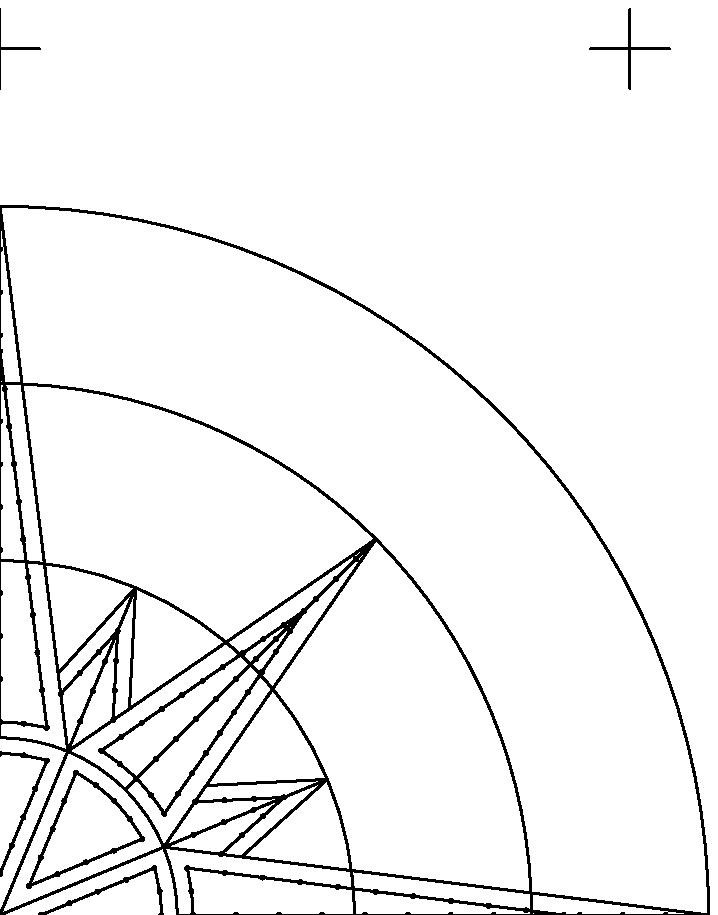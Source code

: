 %%%% stlltn02.mp
%% Created by Laurence D. Finston (LDF) Mi Jul  1 19:04:29 CEST 2009


%% DO NOT DELETE!  It was written by hand, _not_ generated!  
%% LDF 2010.08.06.

%% * (1) Copyright and License.

%%%% This file is part of GNU 3DLDF, a package for three-dimensional drawing.  
%%%% Copyright (C) 2010, 2011, 2012, 2013, 2014 The Free Software Foundation  

%%%% GNU 3DLDF is free software; you can redistribute it and/or modify 
%%%% it under the terms of the GNU General Public License as published by 
%%%% the Free Software Foundation; either version 3 of the License, or 
%%%% (at your option) any later version.  

%%%% GNU 3DLDF is distributed in the hope that it will be useful, 
%%%% but WITHOUT ANY WARRANTY; without even the implied warranty of 
%%%% MERCHANTABILITY or FITNESS FOR A PARTICULAR PURPOSE.  See the 
%%%% GNU General Public License for more details.  

%%%% You should have received a copy of the GNU General Public License 
%%%% along with GNU 3DLDF; if not, write to the Free Software 
%%%% Foundation, Inc., 51 Franklin St, Fifth Floor, Boston, MA  02110-1301  USA 

%%%% GNU 3DLDF is a GNU package.  
%%%% It is part of the GNU Project of the  
%%%% Free Software Foundation 
%%%% and is published under the GNU General Public License. 
%%%% See the website http://www.gnu.org 
%%%% for more information.   
%%%% GNU 3DLDF is available for downloading from 
%%%% http://www.gnu.org/software/3dldf/LDF.html.

%%%% Please send bug reports to Laurence.Finston@gmx.de
%%%% The mailing list help-3dldf@gnu.org is available for people to 
%%%% ask other users for help.  
%%%% The mailing list info-3dldf@gnu.org is for sending 
%%%% announcements to users. To subscribe to these mailing lists, send an 
%%%% email with ``subscribe <email-address>'' as the subject.  

%%%% The author can be contacted at: 

%%%% Laurence D. Finston 
%%%% c/o Free Software Foundation, Inc. 
%%%% 51 Franklin St, Fifth Floor 
%%%% Boston, MA  02110-1301  
%%%% USA

%%%% Laurence.Finston@gmx.de


%% Run the following commands:
%% mpost stlltn02.mp
%% tex stlltn02.txt
%% dvips -o stlltn02.ps stlltn02.dvi

%% * (1) Top

%% * (1) Stellation Pattern 2


%% ** (2) Declarations

pair p[];

string s;

f = .75;  % Scaling factor for circles

% diam_0 =  8cm * f;
% diam_1 = 13cm * f;
% diam_2 = 18cm * f;
% diam_3 = 23cm * f;

diam_0 =  6cm * f;
diam_1 = 12cm * f;
diam_2 = 18cm * f;
diam_3 = 24cm * f;

offset = .20cm;  %% Setting this value too low results in paths
                 %% failing to intersect.

diam_offset = diam_0 + 2 * offset;


%% *** (3) Pens

%pen_diam = .5mm;
%dot_diam = .5mm;

pen_diam = .375mm;
dot_diam = .75mm;

pen dot_pen;
pickup pencircle scaled dot_diam;
dot_pen = currentpen;

pickup pencircle scaled pen_diam;
pen line_pen;
line_pen = currentpen;

pen big_pen;
pickup pencircle scaled 1mm;
big_pen = currentpen;

pickup line_pen;

%% *** (3) Paths

path q[];

%% *** (3) Pictures

picture temp_picture;

temp_picture = nullpicture;

picture circle_picture;
picture north_picture;
picture northeast_picture;
picture north_northeast_picture;
picture north_northwest_picture;

picture circle_label_picture;
picture north_label_picture;
picture northeast_label_picture;
picture north_northeast_label_picture;
picture north_northwest_label_picture;

picture pie_slice_picture;
picture pie_slice_label_picture;

picture cross_hair_picture;

%% ** (2) Circles

q0 = fullcircle scaled diam_0;
q1 = fullcircle scaled diam_1;
q2 = fullcircle scaled diam_2;
q3 = fullcircle scaled diam_3;

path offset_circle;

offset_circle = fullcircle scaled diam_offset;

%% *** (3) Draw circles

draw q0; 
draw q1;
draw q2;
draw q3; 

%draw offset_circle;


%% *** (3) Dots and lines on inner circle


for i = 0 upto 15:
   p[i] = (point 0 of q0) rotated (22.5 * i);
%   drawdot p[i] withpen dot_pen;
endfor;

% for i = 1 upto 31:
%    drawdot p0 rotated (11.25 * i) withpen dot_pen;
% endfor;  

%drawdot origin withpen dot_pen;

%% *** (3) Lines on inner circle

pickup line_pen;

for i = 1 step 2 until 15:
   draw origin -- p[i];
endfor;  


circle_picture = currentpicture;
currentpicture := nullpicture;

for i = 1 upto 7:
  s := decimal i;
  dotlabel.top(s, p[i]);
endfor;

for i = 9 upto 15:
  s := decimal i;
  dotlabel.bot(s, p[i]);
endfor;

dotlabel.rt("0", p0);
dotlabel.lft("8", p8);

circle_label_picture = currentpicture;

currentpicture := nullpicture;

%% ** (2) North Triangles

pickup line_pen;

p16 = p4 shifted (0, .5(diam_3 - diam_0));

q4 = p3 -- p16 -- p5;

draw q4;

draw p4 -- p16;


p17 = (p5 -- p16) intersectionpoint offset_circle;

p18 = p5 rotatedaround (p17, 90);

p19 = p18 shifted (2 * (p17 - p5));

p20 = (p18 -- p19) intersectionpoint offset_circle;

p21 = 30[p20, p19]; %% !! The coefficient here may need to be increased,
                    %% otherwise, the lines may not intersect.
                    %% LDF 2009.07.05. 

p22 = (p20 -- p21)  intersectionpoint (p4 -- p16);

p23 = p20 reflectedabout (p4, p16);

pair i;

i = p23 intersectiontimes offset_circle;

a = ypart i;

i := p20 intersectiontimes offset_circle;
b = ypart i;

q5 = subpath(a, b) of offset_circle;

draw q5;

q6 = p23 -- p22 -- p20;

draw q6;

p33 =  point 1 of q5;

for i = 1 upto 11:
   drawdot (i/12)[p33, p16] withpen dot_pen;
endfor;

%% **** (4) Add dots to lines

for i = 0 upto 10:
   drawdot (i/10)[p20, p22] withpen dot_pen;
   drawdot (i/10)[p23, p22] withpen dot_pen;
endfor;

for i = 1 upto 3:
  drawdot point (i*.5) of q5 withpen dot_pen;
endfor;

%% *** (3) Finish North picture

north_picture = currentpicture;

currentpicture := nullpicture;

%% *** (3) North labels

dotlabel.top("16", p16);
dotlabel.lft("17", p17);
dotlabel.top("18", p18);
dotlabel.top("19", p19);
dotlabel.top("20", p20);
dotlabel.top("21", p21);
dotlabel.top("22", p22);
dotlabel.top("23", p23);
dotlabel.urt("33", p33);


north_label_picture = currentpicture;
currentpicture := nullpicture;

%% ** (2) Northeast Triangles

%% Start with p24

pickup line_pen;

p24 = (p4 shifted (0, .5(diam_2 - diam_0))) rotated -45;

draw p2 -- p24;

q7 = p1 -- p24 -- p3;

draw q7;

%draw offset_circle;

p25 = (p3 -- p24) intersectionpoint offset_circle;

p26 = p3 rotatedaround (p25, 90);

p27 = .5[p25, p24];

p28 = p26 shifted (p27 - p25);

p29 = 6[p26, p28];

p30 = (p26 -- p29) intersectionpoint (p2 -- p24);
p31 = (p26 -- p29) intersectionpoint offset_circle;

draw p30 -- p31;

p32 = p31 reflectedabout (p2, p24);

i := p31 intersectiontimes offset_circle;

a := ypart i;

i := p32 intersectiontimes offset_circle;
b := ypart i;

q8 = subpath(a, b) of offset_circle;

draw q8;

draw p30 -- p32;

%% **** (4) Add dots to lines

for i = 0 upto 10:
   drawdot (i/10)[p30, p31] withpen dot_pen;
   drawdot (i/10)[p30, p32] withpen dot_pen;
endfor;

for i = 1 upto 3:
  drawdot point (i*.5) of q8 withpen dot_pen;
endfor;


p34 =  point 1 of q8;

for i = 1 upto 11:
   drawdot (i/12)[p34, p24] withpen dot_pen;
endfor;

%% *** (3) Finish Northeast picture

northeast_picture = currentpicture;

currentpicture := nullpicture;

%% *** (3) Northeast labels

dotlabel.top("24", p24);
dotlabel.top("25", p25);
%dotlabel.top("26", p26);
%dotlabel.top("27", p27);
%dotlabel.top("28", p28);
%dotlabel.top("29", p29);
dotlabel.top("30", p30);
dotlabel.top("31", p31);
dotlabel.top("32", p32);

northeast_label_picture = currentpicture;
currentpicture := nullpicture;

%% *** (3) North_northeast picture

p60 =  (p4 shifted (0, .5(diam_1 - diam_0))) rotated -22.5;

p61 = (p3 -- p16) intersectionpoint (p4 -- p60);

p62 = (p3 -- p24) intersectionpoint (p2 -- p60);

draw p61 -- p60 -- p62;

draw p3 -- p60;

a := angle (p60 - p61);

p63 = (p61 shifted (offset, 0)) rotatedaround (p61, a - 90);

p64 = p60 shifted (p63 - p61);

p65 = 1.5[p64, p63];

p66 = (p65 -- p64) intersectionpoint (p3 -- p60);

p67 = (p65 -- p64) intersectionpoint (p3 -- p16);

a := angle (p60 - p62);

p68 = (p62 shifted (-offset, 0)) rotatedaround (p62, 90 - a);

p69 = whatever[p3, p62];
p69 = whatever[p68, p66];

draw p67 -- p66 -- p69;

%% *** (3) Dots on lines

pickup line_pen;


for i = 0 upto 3:
   drawdot (i/3)[p67, p66] withpen dot_pen;
   drawdot (i/3)[p69, p66] withpen dot_pen;
endfor;   

for i = 1 upto 4:
   drawdot (i/4)[p3, p66] withpen dot_pen;
endfor;   


north_northeast_picture = currentpicture;

currentpicture := nullpicture;

%% *** (3) North_northeast labels

%if false:
if true:
dotlabel.bot("1", p1);
dotlabel.bot("2", p2);
dotlabel.bot("3", p3);
dotlabel.bot("4", p4);
dotlabel.bot("5", p5);
dotlabel.top("60", p60);
dotlabel.lft("61", p61);
dotlabel.top("16", p16);
dotlabel.rt("62", p62);
%dotlabel.urt("63", p63);
%dotlabel.top("64", p64);
%dotlabel.top("65", p65);
dotlabel.top("66", p66);
dotlabel.top("67", p67);
%dotlabel.top("68", p68);
dotlabel.top("69", p69);
fi

north_northeast_label_picture = currentpicture;
currentpicture := nullpicture;

%% ** (2) North_northwest picture
%%
%% I've had to add these pictures because of inaccuracies when 
%% rotating north_northeast_picture.
%% LDF 2009.07.06

pickup line_pen;

p110 = 3[origin, p5];
p111 = (origin -- p110) intersectionpoint q1;

draw p5 -- p111;

p112 = 4[origin, p6];
p113 = (origin -- p112) intersectionpoint q2;

p114 = (p113 -- p5) intersectionpoint (p6 -- p111);

p115 = (p5 -- p16) intersectionpoint (p4 -- p111);

draw p114 -- p111 -- p115;

a := angle (p111 - p114);

p116 = (p114 shifted (offset, 0)) rotatedaround (p114, a - 90);

p117 = (p111 shifted (offset, 0)) rotatedaround (p111, a - 90);

p118 = whatever[p116, p117];
p118 = whatever[p5, p113];

p119 = whatever[p116, p117];
p119 = whatever[p5, p111];

a := angle (p111 - p115);

p120 = (p115 shifted (-offset, 0)) rotatedaround (p115, a - 90);

%show (p119 - p120) / length (p119 - p120);
%show (p111 - p115) / length (p111 - p115);

p121 = whatever[p119, p120];
p121 = whatever[p5, p16];

draw p118 -- p119 -- p121;


%% *** (3) Dots on lines

pickup line_pen;

for i = 0 upto 3:
   drawdot (i/3)[p118, p119] withpen dot_pen;
   drawdot (i/3)[p121, p119] withpen dot_pen;
endfor;   

for i = 1 upto 4:
   drawdot (i/4)[p5, p119] withpen dot_pen;
endfor;   


north_northwest_picture = currentpicture;

currentpicture := nullpicture;


%% *** (3) North_northwest labels

%if false:
if true:
dotlabel.top("110", p110);
dotlabel.lft("111", p111);
dotlabel.top("113", p113);
dotlabel.lft("114", p114);
dotlabel.rt("115", p115);
%dotlabel.top("116", p116);
%dotlabel.top("117", p117);
dotlabel.top("118", p118);
dotlabel.ulft("119", p119);
%dotlabel.top("120", p120);
dotlabel.top("121", p121);
fi

north_northwest_label_picture = currentpicture;
currentpicture := nullpicture;

%% *** (2) Pie-slices (inner circle)

p80 = p4 shifted (0, -offset);

q20 = fullcircle scaled (2 * length p80);

%draw q20 dashed withdots;

p81 = .5[origin, p5];

p82 = ((0, offset) rotated 22.5 shifted p81) rotatedabout (p81, -90);

p83 - p82 = p5 - p81;

p84 = q20 intersectionpoint (p83 -- p82);

p85 = whatever[origin, p80];
p85 = whatever[p84, p82];

p86 = p84 reflectedabout (origin, p80);

draw p84 -- p85 -- p86;

i := p86 intersectiontimes q20;
a := ypart i;

i := p84 intersectiontimes q20;
b := ypart i;

draw subpath (a, b) of q20;


%% *** (3) Dots on lines

for i = 0 upto 4:
   drawdot (i/4)[p85, p84] withpen dot_pen;
   drawdot (i/4)[p85, p86] withpen dot_pen;
endfor;

for i = 1 upto 3:
   drawdot point (a + i * (b - a)/4) of q20 withpen dot_pen;
endfor;


%% *** (3) End of pie-slice picture

pie_slice_picture = currentpicture;
currentpicture := nullpicture;

%% *** (3) Pie-slice labels 

label.top("80", p80);
%dotlabel.lft("81", p81);
%dotlabel.rt("82", p82);
%dotlabel.top("83", p83);
label.top("84", p84);
label.top("85", p85);
label.top("86", p86);

pie_slice_label_picture = currentpicture;
currentpicture := nullpicture;

%% *** (3) Cross-hairs

cross_hair_length = .5cm;

p90 = (-cross_hair_length, 0);
p91 = (cross_hair_length, 0);
p92 = (0, -cross_hair_length);
p93 = (0, cross_hair_length);

pickup line_pen;

draw p90 -- p91;
draw p92 -- p93;

cross_hair_picture = currentpicture;
currentpicture := nullpicture;

%% ** (2) Figure 1

pickup line_pen;

beginfig(1);

  addto currentpicture also circle_picture;
%  addto currentpicture also circle_label_picture;

  addto currentpicture also north_picture;
%  addto currentpicture also north_label_picture;

  addto currentpicture also northeast_picture;
%  addto currentpicture also northeast_label_picture;

  addto currentpicture also north_northeast_picture;
%  addto currentpicture also north_northeast_label_picture;

  addto currentpicture also north_northwest_picture;
%  addto currentpicture also north_northwest_label_picture;

  addto currentpicture also pie_slice_picture;
%  addto currentpicture also pie_slice_label_picture;

  addto currentpicture also cross_hair_picture shifted (0cm, -11cm);
  addto currentpicture also cross_hair_picture shifted (-8cm, -11cm);
  addto currentpicture also cross_hair_picture shifted (8cm, -11cm);

  addto currentpicture also cross_hair_picture shifted (0cm,  11cm);
  addto currentpicture also cross_hair_picture shifted (-8cm, 11cm);
  addto currentpicture also cross_hair_picture shifted (8cm,  11cm);


%% *** (3) Copy 

for i = 1 upto 4:
   addto currentpicture also north_picture rotated (i * 90);
   addto currentpicture also northeast_picture rotated (i * 90);
   addto currentpicture also north_northeast_picture rotated (i * 90);
   addto currentpicture also north_northwest_picture rotated (i * 90);
   addto currentpicture also pie_slice_picture rotated (i * 90);
      addto currentpicture also pie_slice_picture rotated (i * 90 + 45);
 endfor;

%% *** (3) End of Figure 1

endfig;

%% ** (2) Figure 2.  Triangles and pie-slices for cutting out individually

pickup line_pen;

picture north_left_triangle_picture;
picture north_left_triangle_label_picture;

picture north_right_triangle_picture;
picture north_right_triangle_label_picture;

picture northeast_left_triangle_picture;
picture northeast_left_triangle_label_picture;

picture northeast_right_triangle_picture;
picture northeast_right_triangle_label_picture;

picture north_northeast_left_triangle_picture;
picture north_northeast_left_triangle_label_picture;

picture north_northeast_right_triangle_picture;
picture north_northeast_right_triangle_label_picture;

beginfig(2)

%draw q0;  %% Inner circle

draw p5 -- p16;
draw p4 -- p16;

%draw q5;

p50 = p16 shifted (.25cm, 0);
xpart p51 = xpart p50;
ypart p51 = ypart p4 - .5cm;

p52 = (p50 -- p51) intersectionpoint q0;
p53 = (p50 -- p51) intersectionpoint q5;

i := p53 intersectiontimes q5;

a := ypart i;

q9 = subpath(1, b) of q5;

draw q9;

draw p20 -- p22;

drawdot point 1.5 of q5 withpen dot_pen;

%% **** (4) Add dots to lines

drawdot p20 withpen dot_pen;
drawdot p33 withpen dot_pen;

for i = 1 upto 9:
   drawdot (i/10)[p20, p22] withpen dot_pen;
endfor;

for i = 1 upto 11:
   drawdot (i/12)[p33, p16] withpen dot_pen;
endfor;


p54 = (p3 -- p16) intersectionpoint (p50 -- p52);

draw p16 -- p54 -- p52;

q10 = subpath(1.5, 2.75) of q0;

draw q10;

north_left_triangle_picture = currentpicture;
currentpicture := nullpicture;

%% *** (3) Labels (North left triangle)

dotlabel.lrt("3", p3);
dotlabel.bot("4", p4);
dotlabel.ulft("5", p5);
dotlabel.top("6", p6);
dotlabel.top("16", p16);
dotlabel.lft("20", p20);
dotlabel.lft("22", p22);
%dotlabel.rt("23", p23);
dotlabel.ulft("33", p33);
dotlabel.urt("50", p50);
%dotlabel.bot("51", p51);
dotlabel.lrt("52", p52);
dotlabel.urt("53", p53);
dotlabel.rt("54", p54);

north_left_triangle_label_picture  = currentpicture;
currentpicture := nullpicture;

%% *** (3) 

%addto currentpicture also north_left_triangle_picture;
%addto currentpicture also north_left_triangle_label_picture;

temp_picture := north_left_triangle_picture rotated 180 shifted (1.75*(p16 - p4)) shifted (1cm, 0);

addto currentpicture also north_left_triangle_picture;
addto currentpicture also temp_picture;

temp_picture := currentpicture;

for i = 0 upto 5:  
   addto currentpicture also temp_picture shifted (i * 2.5cm, 0cm);
endfor;


%% *** (3) End of Figure 2 (North left triangles)

endfig;

%% ** (2) Figure 3 (North right triangles)

beginfig(3)

north_right_triangle_picture = north_left_triangle_picture reflectedabout (origin, (0, 1));


temp_picture := north_right_triangle_picture rotated 180 shifted (1.75*(p16 - p4)) shifted (1.5cm, 0);

addto currentpicture also north_right_triangle_picture;
addto currentpicture also temp_picture;

temp_picture := currentpicture;

for i = 0 upto 5:  
   addto currentpicture also temp_picture shifted (i * 2.5cm, 0cm);
endfor;


%% *** (3) End of Figure 3 (North right triangles)

endfig;


%% ** (2) Figure 4 (Northeast left triangles)



beginfig(4)

northeast_left_triangle_picture = nullpicture;

addto currentpicture also northeast_left_triangle_picture;

%% *** (3) End of Figure 4 (Northeast left triangles)

endfig;

%% ** (2) Figure 5 (Northeast right triangles)

beginfig(5)

northeast_right_triangle_picture = nullpicture;

addto currentpicture also northeast_right_triangle_picture;

%% *** (3) End of Figure 5 (Northeast right triangles)

endfig;

%% ** (2) Figure 6 (North_northeast left triangles)

beginfig(6)

north_northeast_left_triangle_picture = nullpicture;

addto currentpicture also north_northeast_left_triangle_picture;

%% *** (3) End of Figure 6 (North_northeast left triangles)

endfig;


%% ** (2) Figure 7 (North_northeast right triangles)

beginfig(7)

north_northeast_right_triangle_picture = nullpicture;

addto currentpicture also north_northeast_right_triangle_picture;


%% *** (3) End of Figure 7 (North_northeast right triangles)

endfig;


%% ** (2) Figure 8 (Pie-slices == inner circle)

beginfig(8)

pickup line_pen;

%draw q0;


draw p3 -- origin -- p5;

draw subpath (1, 3) of q0 dashed evenly;
draw subpath (1.5, 2.5) of q0;


p100 = 1.25[origin, p5];
p101 = 1.25[p5, origin];

draw p100 -- p101 dashed evenly;

p102 = 1.25[origin, p3];
p103 = 1.25[p3, origin];

draw p102 -- p103 dashed evenly;


% label.urt("3", p3);
% label.top("4", p4);
% label.ulft("5", p5);


addto pie_slice_picture also currentpicture;

currentpicture := nullpicture;

temp_picture := pie_slice_picture rotated 180 shifted (1cm, .75cm);

for i = 0 upto 5:  
   addto currentpicture also pie_slice_picture shifted (i * 3cm, 0cm);
   addto currentpicture also temp_picture shifted (i * 3cm, 0cm);
endfor;




%% *** (3) End of Figure 8 (Pie-slices == inner circle)

endfig;




%% ** (2) End

end;

%% * (1) Local Variables for Emacs

%% * (1) End of stlln02.mp


